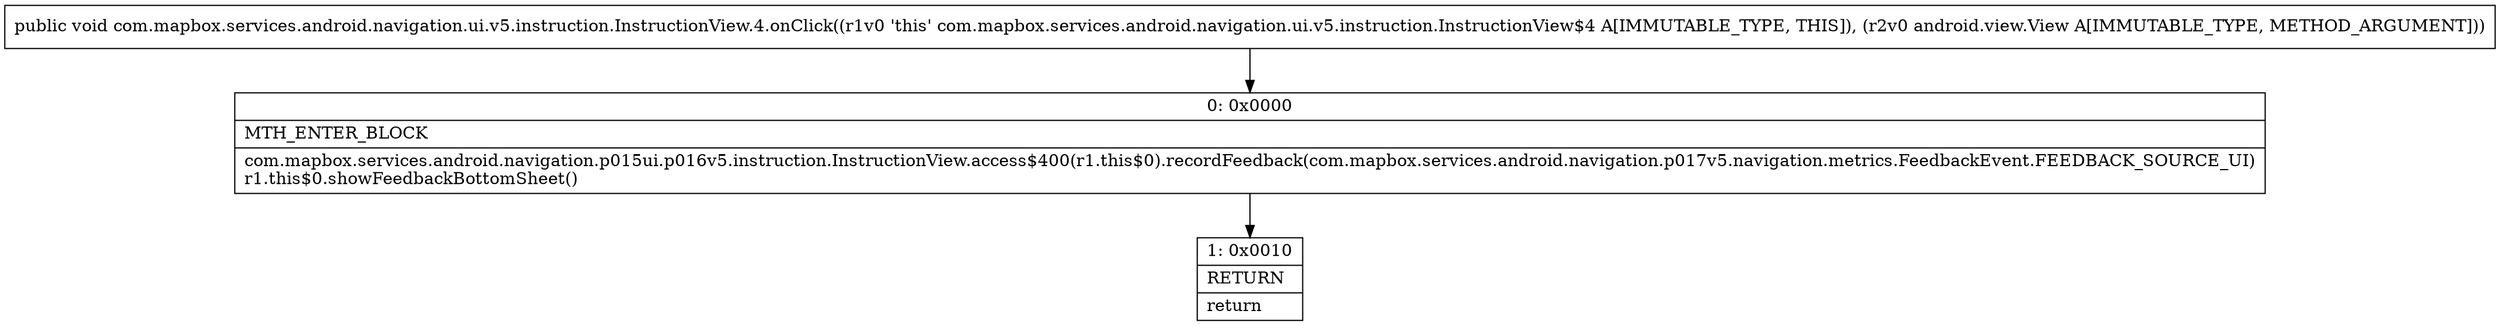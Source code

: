 digraph "CFG forcom.mapbox.services.android.navigation.ui.v5.instruction.InstructionView.4.onClick(Landroid\/view\/View;)V" {
Node_0 [shape=record,label="{0\:\ 0x0000|MTH_ENTER_BLOCK\l|com.mapbox.services.android.navigation.p015ui.p016v5.instruction.InstructionView.access$400(r1.this$0).recordFeedback(com.mapbox.services.android.navigation.p017v5.navigation.metrics.FeedbackEvent.FEEDBACK_SOURCE_UI)\lr1.this$0.showFeedbackBottomSheet()\l}"];
Node_1 [shape=record,label="{1\:\ 0x0010|RETURN\l|return\l}"];
MethodNode[shape=record,label="{public void com.mapbox.services.android.navigation.ui.v5.instruction.InstructionView.4.onClick((r1v0 'this' com.mapbox.services.android.navigation.ui.v5.instruction.InstructionView$4 A[IMMUTABLE_TYPE, THIS]), (r2v0 android.view.View A[IMMUTABLE_TYPE, METHOD_ARGUMENT])) }"];
MethodNode -> Node_0;
Node_0 -> Node_1;
}

